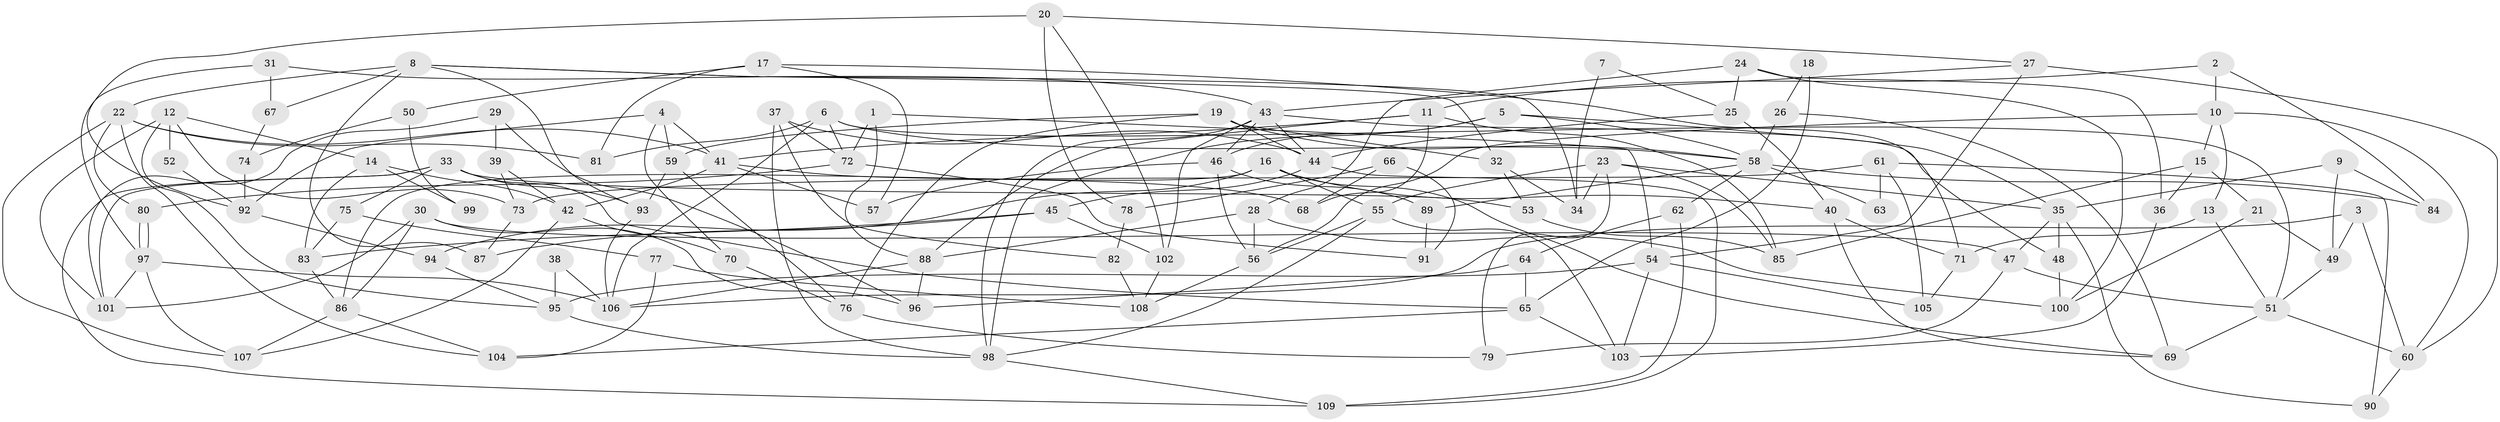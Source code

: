 // Generated by graph-tools (version 1.1) at 2025/36/03/09/25 02:36:23]
// undirected, 109 vertices, 218 edges
graph export_dot {
graph [start="1"]
  node [color=gray90,style=filled];
  1;
  2;
  3;
  4;
  5;
  6;
  7;
  8;
  9;
  10;
  11;
  12;
  13;
  14;
  15;
  16;
  17;
  18;
  19;
  20;
  21;
  22;
  23;
  24;
  25;
  26;
  27;
  28;
  29;
  30;
  31;
  32;
  33;
  34;
  35;
  36;
  37;
  38;
  39;
  40;
  41;
  42;
  43;
  44;
  45;
  46;
  47;
  48;
  49;
  50;
  51;
  52;
  53;
  54;
  55;
  56;
  57;
  58;
  59;
  60;
  61;
  62;
  63;
  64;
  65;
  66;
  67;
  68;
  69;
  70;
  71;
  72;
  73;
  74;
  75;
  76;
  77;
  78;
  79;
  80;
  81;
  82;
  83;
  84;
  85;
  86;
  87;
  88;
  89;
  90;
  91;
  92;
  93;
  94;
  95;
  96;
  97;
  98;
  99;
  100;
  101;
  102;
  103;
  104;
  105;
  106;
  107;
  108;
  109;
  1 -- 88;
  1 -- 72;
  1 -- 54;
  2 -- 11;
  2 -- 84;
  2 -- 10;
  3 -- 106;
  3 -- 60;
  3 -- 49;
  4 -- 92;
  4 -- 70;
  4 -- 41;
  4 -- 59;
  5 -- 98;
  5 -- 46;
  5 -- 35;
  5 -- 58;
  6 -- 106;
  6 -- 58;
  6 -- 51;
  6 -- 72;
  6 -- 81;
  7 -- 34;
  7 -- 25;
  8 -- 22;
  8 -- 32;
  8 -- 34;
  8 -- 67;
  8 -- 87;
  8 -- 93;
  9 -- 35;
  9 -- 49;
  9 -- 84;
  10 -- 56;
  10 -- 13;
  10 -- 15;
  10 -- 60;
  11 -- 41;
  11 -- 85;
  11 -- 68;
  11 -- 88;
  12 -- 73;
  12 -- 101;
  12 -- 14;
  12 -- 52;
  12 -- 95;
  13 -- 51;
  13 -- 71;
  14 -- 42;
  14 -- 83;
  14 -- 99;
  15 -- 21;
  15 -- 36;
  15 -- 85;
  16 -- 55;
  16 -- 86;
  16 -- 40;
  16 -- 69;
  16 -- 94;
  17 -- 57;
  17 -- 71;
  17 -- 50;
  17 -- 81;
  18 -- 65;
  18 -- 26;
  19 -- 59;
  19 -- 76;
  19 -- 32;
  19 -- 44;
  19 -- 58;
  20 -- 27;
  20 -- 102;
  20 -- 78;
  20 -- 92;
  21 -- 49;
  21 -- 100;
  22 -- 104;
  22 -- 81;
  22 -- 41;
  22 -- 80;
  22 -- 107;
  23 -- 34;
  23 -- 35;
  23 -- 55;
  23 -- 79;
  23 -- 85;
  24 -- 36;
  24 -- 25;
  24 -- 28;
  24 -- 100;
  25 -- 40;
  25 -- 44;
  26 -- 69;
  26 -- 58;
  27 -- 43;
  27 -- 54;
  27 -- 60;
  28 -- 100;
  28 -- 56;
  28 -- 88;
  29 -- 96;
  29 -- 101;
  29 -- 39;
  30 -- 96;
  30 -- 86;
  30 -- 47;
  30 -- 101;
  31 -- 97;
  31 -- 43;
  31 -- 67;
  32 -- 53;
  32 -- 34;
  33 -- 93;
  33 -- 109;
  33 -- 53;
  33 -- 65;
  33 -- 75;
  33 -- 101;
  35 -- 47;
  35 -- 48;
  35 -- 90;
  36 -- 103;
  37 -- 98;
  37 -- 72;
  37 -- 44;
  37 -- 82;
  38 -- 95;
  38 -- 106;
  39 -- 42;
  39 -- 73;
  40 -- 69;
  40 -- 71;
  41 -- 42;
  41 -- 57;
  41 -- 68;
  42 -- 107;
  42 -- 70;
  43 -- 44;
  43 -- 98;
  43 -- 46;
  43 -- 48;
  43 -- 102;
  44 -- 45;
  44 -- 109;
  45 -- 83;
  45 -- 87;
  45 -- 102;
  46 -- 89;
  46 -- 56;
  46 -- 57;
  47 -- 51;
  47 -- 79;
  48 -- 100;
  49 -- 51;
  50 -- 74;
  50 -- 99;
  51 -- 60;
  51 -- 69;
  52 -- 92;
  53 -- 85;
  54 -- 105;
  54 -- 95;
  54 -- 103;
  55 -- 56;
  55 -- 98;
  55 -- 103;
  56 -- 108;
  58 -- 62;
  58 -- 63;
  58 -- 84;
  58 -- 89;
  59 -- 93;
  59 -- 76;
  60 -- 90;
  61 -- 73;
  61 -- 90;
  61 -- 63;
  61 -- 105;
  62 -- 109;
  62 -- 64;
  64 -- 65;
  64 -- 96;
  65 -- 103;
  65 -- 104;
  66 -- 78;
  66 -- 68;
  66 -- 91;
  67 -- 74;
  70 -- 76;
  71 -- 105;
  72 -- 80;
  72 -- 91;
  73 -- 87;
  74 -- 92;
  75 -- 83;
  75 -- 77;
  76 -- 79;
  77 -- 108;
  77 -- 104;
  78 -- 82;
  80 -- 97;
  80 -- 97;
  82 -- 108;
  83 -- 86;
  86 -- 107;
  86 -- 104;
  88 -- 96;
  88 -- 106;
  89 -- 91;
  92 -- 94;
  93 -- 106;
  94 -- 95;
  95 -- 98;
  97 -- 101;
  97 -- 106;
  97 -- 107;
  98 -- 109;
  102 -- 108;
}
